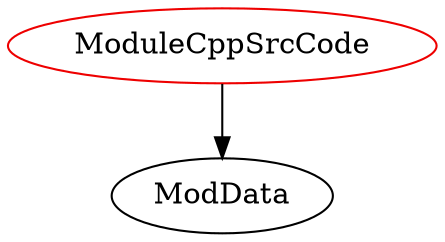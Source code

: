 digraph modulecppsrccode{
ModuleCppSrcCode -> ModData;
ModuleCppSrcCode	[shape=oval, color=red2, label="ModuleCppSrcCode"];
}
